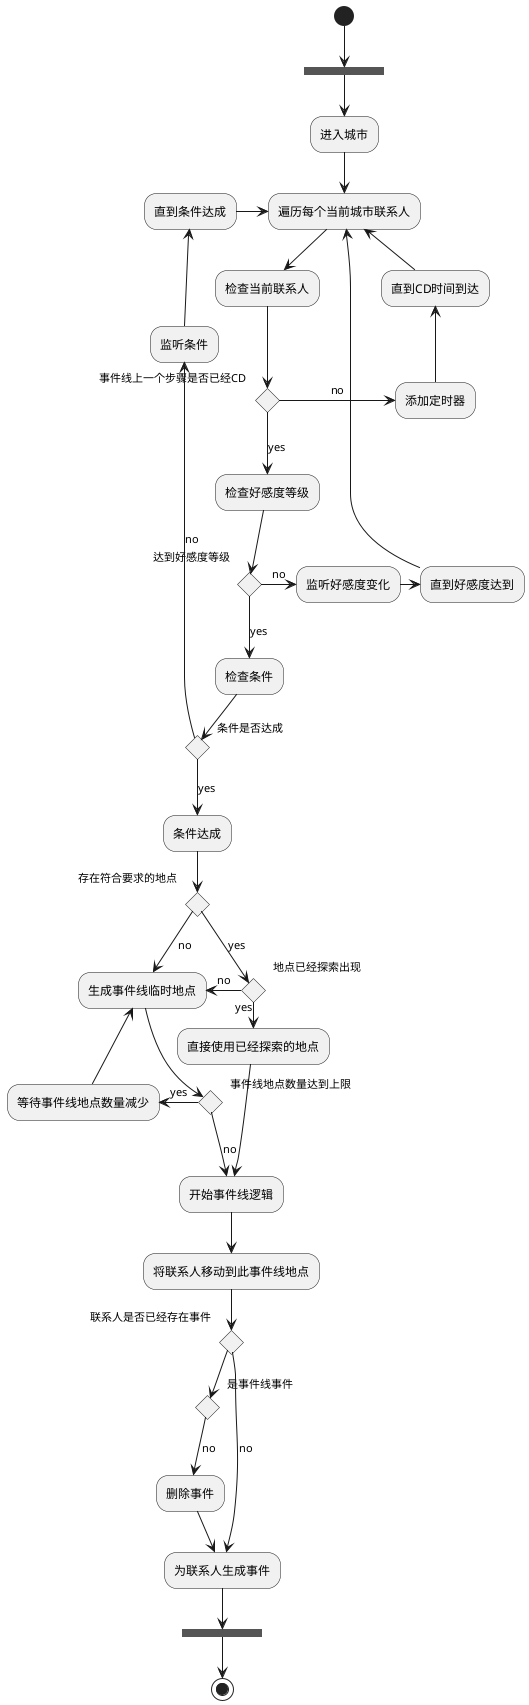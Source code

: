 @startuml

(*) --> ===Begin===
-down-> "进入城市"
-down-> "遍历每个当前城市联系人" as beginEventLine
-down-> "检查当前联系人"
if "事件线上一个步骤是否已经CD" then
  -down-> [yes] "检查好感度等级" as checkRelaLevel
else
  -right-> [no] "添加定时器"
  -up-> "直到CD时间到达"
  -up-> beginEventLine
endif

checkRelaLevel --> if "达到好感度等级" then
  -right-> [no] "监听好感度变化"
  -right-> "直到好感度达到"
  -up-> beginEventLine
else
  -down->[yes] "检查条件" as checkCondition
endif
checkCondition -down-> if "条件是否达成" then
  -left-> [no] "监听条件"  
  -up-> "直到条件达成"
  -right-> beginEventLine
else
  -down-> [yes] "条件达成" as condition
endif

condition --> if "存在符合要求的地点" then
  --> [no] "生成事件线临时地点" as generatePlace
else
  --> [yes] if "地点已经探索出现" then
    -left-> [no] generatePlace
  else
    -right-> [yes] "直接使用已经探索的地点"
    --> "开始事件线逻辑" as eventLineLogic
  endif
endif

generatePlace -down-> if "事件线地点数量达到上限" then
  -left-> [yes] "等待事件线地点数量减少"
  -up-> generatePlace
else
  -down-> [no] eventLineLogic
endif

eventLineLogic --> "将联系人移动到此事件线地点"
if "联系人是否已经存在事件" then
  if "是事件线事件" then
    --> [no] "删除事件"
    --> "为联系人生成事件" as generateEvent
    --> ===End===
  endif
else
  --> [no] generateEvent
endif

===End=== --> (*)

@enduml